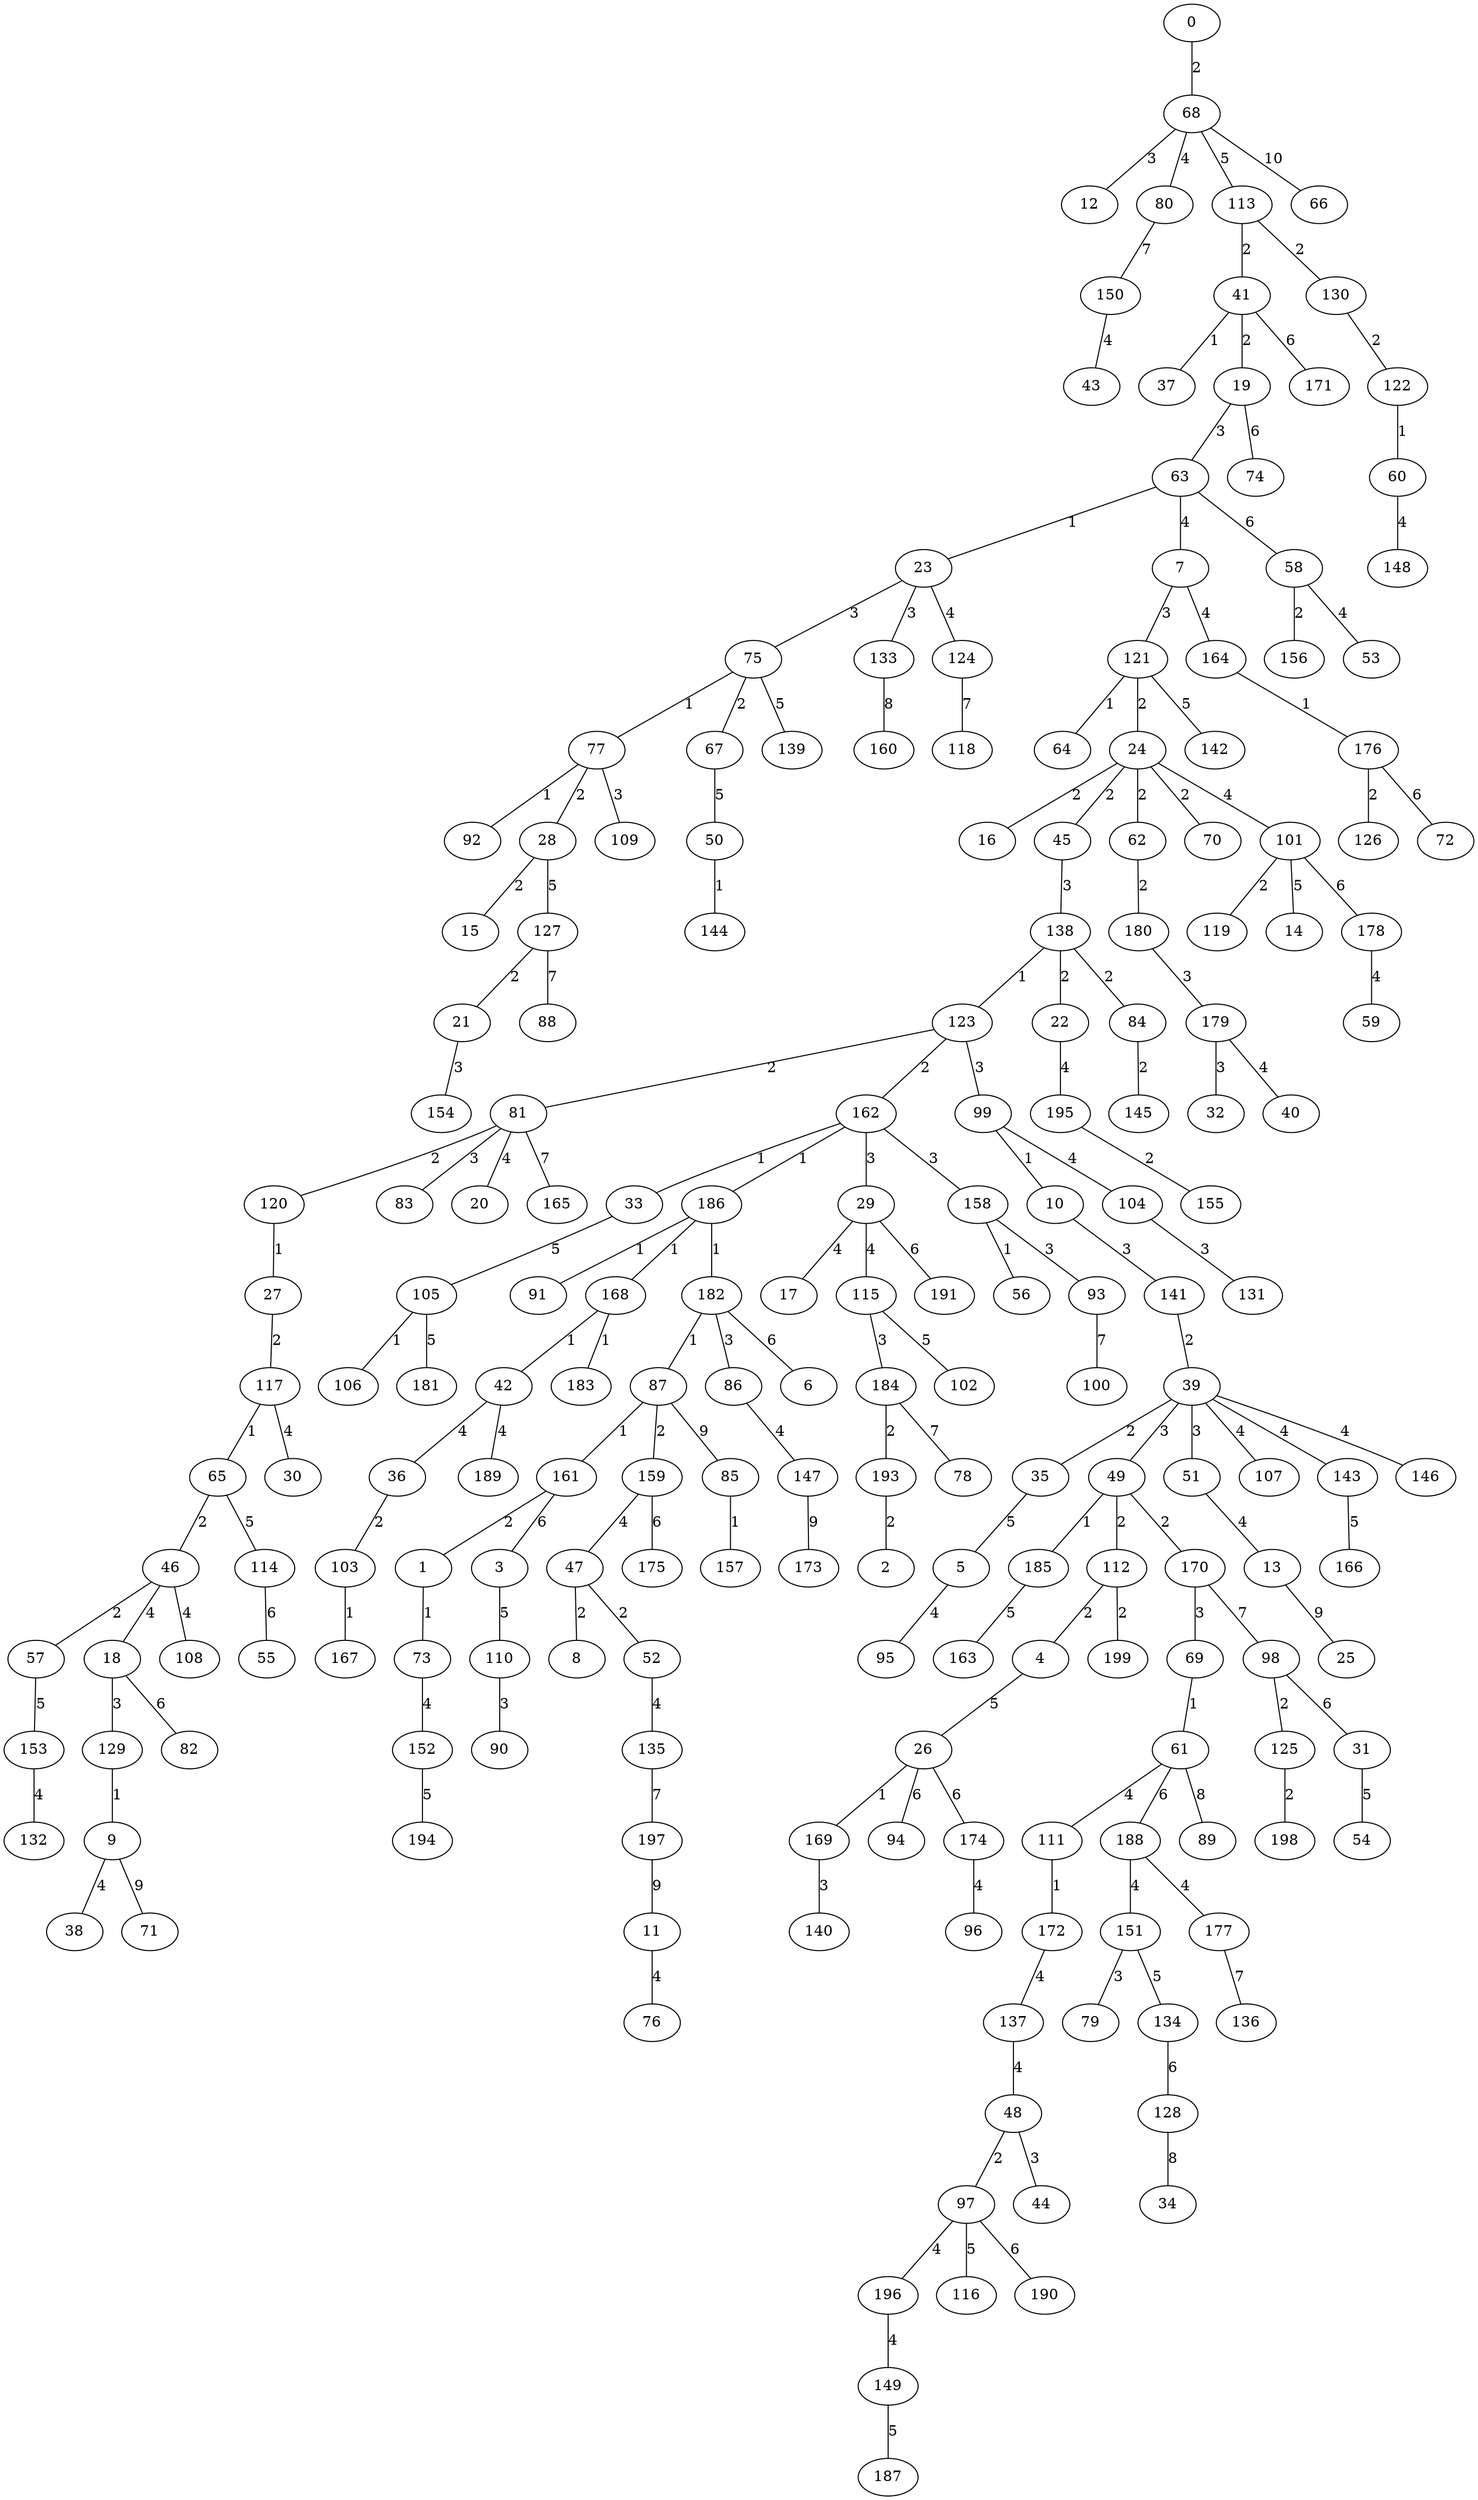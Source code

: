 graph {
	0 [label=0]
	68 [label=68]
	12 [label=12]
	80 [label=80]
	113 [label=113]
	41 [label=41]
	37 [label=37]
	19 [label=19]
	130 [label=130]
	122 [label=122]
	60 [label=60]
	63 [label=63]
	23 [label=23]
	75 [label=75]
	77 [label=77]
	92 [label=92]
	28 [label=28]
	15 [label=15]
	67 [label=67]
	109 [label=109]
	133 [label=133]
	7 [label=7]
	121 [label=121]
	64 [label=64]
	24 [label=24]
	16 [label=16]
	45 [label=45]
	62 [label=62]
	70 [label=70]
	180 [label=180]
	138 [label=138]
	123 [label=123]
	22 [label=22]
	81 [label=81]
	84 [label=84]
	120 [label=120]
	27 [label=27]
	117 [label=117]
	65 [label=65]
	46 [label=46]
	57 [label=57]
	145 [label=145]
	162 [label=162]
	33 [label=33]
	186 [label=186]
	91 [label=91]
	168 [label=168]
	42 [label=42]
	182 [label=182]
	87 [label=87]
	161 [label=161]
	183 [label=183]
	1 [label=1]
	73 [label=73]
	159 [label=159]
	29 [label=29]
	83 [label=83]
	86 [label=86]
	99 [label=99]
	10 [label=10]
	141 [label=141]
	39 [label=39]
	35 [label=35]
	49 [label=49]
	185 [label=185]
	112 [label=112]
	4 [label=4]
	170 [label=170]
	199 [label=199]
	51 [label=51]
	69 [label=69]
	61 [label=61]
	158 [label=158]
	56 [label=56]
	93 [label=93]
	179 [label=179]
	32 [label=32]
	13 [label=13]
	17 [label=17]
	18 [label=18]
	129 [label=129]
	9 [label=9]
	20 [label=20]
	30 [label=30]
	36 [label=36]
	103 [label=103]
	167 [label=167]
	38 [label=38]
	40 [label=40]
	47 [label=47]
	8 [label=8]
	52 [label=52]
	101 [label=101]
	119 [label=119]
	104 [label=104]
	131 [label=131]
	107 [label=107]
	108 [label=108]
	111 [label=111]
	172 [label=172]
	115 [label=115]
	184 [label=184]
	193 [label=193]
	2 [label=2]
	124 [label=124]
	135 [label=135]
	137 [label=137]
	48 [label=48]
	97 [label=97]
	44 [label=44]
	143 [label=143]
	146 [label=146]
	147 [label=147]
	148 [label=148]
	152 [label=152]
	164 [label=164]
	176 [label=176]
	126 [label=126]
	189 [label=189]
	195 [label=195]
	155 [label=155]
	196 [label=196]
	149 [label=149]
	5 [label=5]
	95 [label=95]
	14 [label=14]
	26 [label=26]
	169 [label=169]
	140 [label=140]
	50 [label=50]
	144 [label=144]
	102 [label=102]
	105 [label=105]
	106 [label=106]
	114 [label=114]
	116 [label=116]
	127 [label=127]
	21 [label=21]
	154 [label=154]
	139 [label=139]
	142 [label=142]
	153 [label=153]
	132 [label=132]
	163 [label=163]
	166 [label=166]
	181 [label=181]
	187 [label=187]
	194 [label=194]
	3 [label=3]
	110 [label=110]
	90 [label=90]
	6 [label=6]
	55 [label=55]
	58 [label=58]
	156 [label=156]
	53 [label=53]
	72 [label=72]
	74 [label=74]
	82 [label=82]
	94 [label=94]
	171 [label=171]
	174 [label=174]
	96 [label=96]
	175 [label=175]
	178 [label=178]
	59 [label=59]
	188 [label=188]
	151 [label=151]
	79 [label=79]
	177 [label=177]
	134 [label=134]
	128 [label=128]
	190 [label=190]
	191 [label=191]
	78 [label=78]
	88 [label=88]
	98 [label=98]
	125 [label=125]
	198 [label=198]
	31 [label=31]
	54 [label=54]
	100 [label=100]
	118 [label=118]
	136 [label=136]
	150 [label=150]
	43 [label=43]
	165 [label=165]
	197 [label=197]
	34 [label=34]
	89 [label=89]
	160 [label=160]
	11 [label=11]
	76 [label=76]
	25 [label=25]
	71 [label=71]
	85 [label=85]
	157 [label=157]
	173 [label=173]
	66 [label=66]
	161 -- 1 [label=2]
	193 -- 2 [label=2]
	161 -- 3 [label=6]
	112 -- 4 [label=2]
	35 -- 5 [label=5]
	182 -- 6 [label=6]
	63 -- 7 [label=4]
	47 -- 8 [label=2]
	129 -- 9 [label=1]
	99 -- 10 [label=1]
	197 -- 11 [label=9]
	68 -- 12 [label=3]
	51 -- 13 [label=4]
	101 -- 14 [label=5]
	28 -- 15 [label=2]
	24 -- 16 [label=2]
	29 -- 17 [label=4]
	46 -- 18 [label=4]
	41 -- 19 [label=2]
	81 -- 20 [label=4]
	127 -- 21 [label=2]
	138 -- 22 [label=2]
	63 -- 23 [label=1]
	121 -- 24 [label=2]
	13 -- 25 [label=9]
	4 -- 26 [label=5]
	120 -- 27 [label=1]
	77 -- 28 [label=2]
	162 -- 29 [label=3]
	117 -- 30 [label=4]
	98 -- 31 [label=6]
	179 -- 32 [label=3]
	162 -- 33 [label=1]
	128 -- 34 [label=8]
	39 -- 35 [label=2]
	42 -- 36 [label=4]
	41 -- 37 [label=1]
	9 -- 38 [label=4]
	141 -- 39 [label=2]
	179 -- 40 [label=4]
	113 -- 41 [label=2]
	168 -- 42 [label=1]
	150 -- 43 [label=4]
	48 -- 44 [label=3]
	24 -- 45 [label=2]
	65 -- 46 [label=2]
	159 -- 47 [label=4]
	137 -- 48 [label=4]
	39 -- 49 [label=3]
	67 -- 50 [label=5]
	39 -- 51 [label=3]
	47 -- 52 [label=2]
	58 -- 53 [label=4]
	31 -- 54 [label=5]
	114 -- 55 [label=6]
	158 -- 56 [label=1]
	46 -- 57 [label=2]
	63 -- 58 [label=6]
	178 -- 59 [label=4]
	122 -- 60 [label=1]
	69 -- 61 [label=1]
	24 -- 62 [label=2]
	19 -- 63 [label=3]
	121 -- 64 [label=1]
	117 -- 65 [label=1]
	68 -- 66 [label=10]
	75 -- 67 [label=2]
	0 -- 68 [label=2]
	170 -- 69 [label=3]
	24 -- 70 [label=2]
	9 -- 71 [label=9]
	176 -- 72 [label=6]
	1 -- 73 [label=1]
	19 -- 74 [label=6]
	23 -- 75 [label=3]
	11 -- 76 [label=4]
	75 -- 77 [label=1]
	184 -- 78 [label=7]
	151 -- 79 [label=3]
	68 -- 80 [label=4]
	123 -- 81 [label=2]
	18 -- 82 [label=6]
	81 -- 83 [label=3]
	138 -- 84 [label=2]
	87 -- 85 [label=9]
	182 -- 86 [label=3]
	182 -- 87 [label=1]
	127 -- 88 [label=7]
	61 -- 89 [label=8]
	110 -- 90 [label=3]
	186 -- 91 [label=1]
	77 -- 92 [label=1]
	158 -- 93 [label=3]
	26 -- 94 [label=6]
	5 -- 95 [label=4]
	174 -- 96 [label=4]
	48 -- 97 [label=2]
	170 -- 98 [label=7]
	123 -- 99 [label=3]
	93 -- 100 [label=7]
	24 -- 101 [label=4]
	115 -- 102 [label=5]
	36 -- 103 [label=2]
	99 -- 104 [label=4]
	33 -- 105 [label=5]
	105 -- 106 [label=1]
	39 -- 107 [label=4]
	46 -- 108 [label=4]
	77 -- 109 [label=3]
	3 -- 110 [label=5]
	61 -- 111 [label=4]
	49 -- 112 [label=2]
	68 -- 113 [label=5]
	65 -- 114 [label=5]
	29 -- 115 [label=4]
	97 -- 116 [label=5]
	27 -- 117 [label=2]
	124 -- 118 [label=7]
	101 -- 119 [label=2]
	81 -- 120 [label=2]
	7 -- 121 [label=3]
	130 -- 122 [label=2]
	138 -- 123 [label=1]
	23 -- 124 [label=4]
	98 -- 125 [label=2]
	176 -- 126 [label=2]
	28 -- 127 [label=5]
	134 -- 128 [label=6]
	18 -- 129 [label=3]
	113 -- 130 [label=2]
	104 -- 131 [label=3]
	153 -- 132 [label=4]
	23 -- 133 [label=3]
	151 -- 134 [label=5]
	52 -- 135 [label=4]
	177 -- 136 [label=7]
	172 -- 137 [label=4]
	45 -- 138 [label=3]
	75 -- 139 [label=5]
	169 -- 140 [label=3]
	10 -- 141 [label=3]
	121 -- 142 [label=5]
	39 -- 143 [label=4]
	50 -- 144 [label=1]
	84 -- 145 [label=2]
	39 -- 146 [label=4]
	86 -- 147 [label=4]
	60 -- 148 [label=4]
	196 -- 149 [label=4]
	80 -- 150 [label=7]
	188 -- 151 [label=4]
	73 -- 152 [label=4]
	57 -- 153 [label=5]
	21 -- 154 [label=3]
	195 -- 155 [label=2]
	58 -- 156 [label=2]
	85 -- 157 [label=1]
	162 -- 158 [label=3]
	87 -- 159 [label=2]
	133 -- 160 [label=8]
	87 -- 161 [label=1]
	123 -- 162 [label=2]
	185 -- 163 [label=5]
	7 -- 164 [label=4]
	81 -- 165 [label=7]
	143 -- 166 [label=5]
	103 -- 167 [label=1]
	186 -- 168 [label=1]
	26 -- 169 [label=1]
	49 -- 170 [label=2]
	41 -- 171 [label=6]
	111 -- 172 [label=1]
	147 -- 173 [label=9]
	26 -- 174 [label=6]
	159 -- 175 [label=6]
	164 -- 176 [label=1]
	188 -- 177 [label=4]
	101 -- 178 [label=6]
	180 -- 179 [label=3]
	62 -- 180 [label=2]
	105 -- 181 [label=5]
	186 -- 182 [label=1]
	168 -- 183 [label=1]
	115 -- 184 [label=3]
	49 -- 185 [label=1]
	162 -- 186 [label=1]
	149 -- 187 [label=5]
	61 -- 188 [label=6]
	42 -- 189 [label=4]
	97 -- 190 [label=6]
	29 -- 191 [label=6]
	184 -- 193 [label=2]
	152 -- 194 [label=5]
	22 -- 195 [label=4]
	97 -- 196 [label=4]
	135 -- 197 [label=7]
	125 -- 198 [label=2]
	112 -- 199 [label=2]
}
